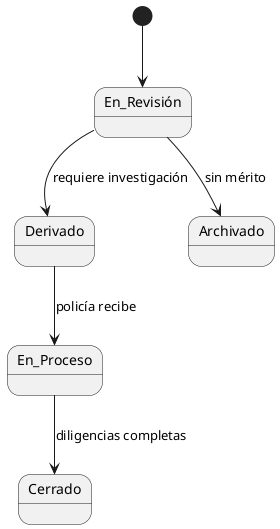 @startuml
[*] --> En_Revisión
En_Revisión --> Derivado: requiere investigación
Derivado --> En_Proceso: policía recibe
En_Proceso --> Cerrado: diligencias completas
En_Revisión --> Archivado: sin mérito
@enduml